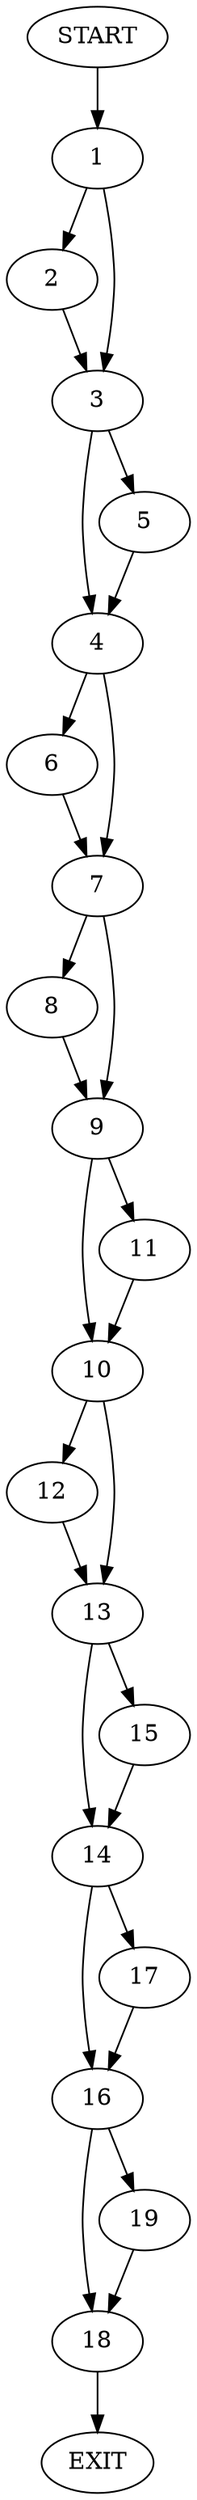 digraph {
0 [label="START"]
20 [label="EXIT"]
0 -> 1
1 -> 2
1 -> 3
2 -> 3
3 -> 4
3 -> 5
4 -> 6
4 -> 7
5 -> 4
6 -> 7
7 -> 8
7 -> 9
8 -> 9
9 -> 10
9 -> 11
11 -> 10
10 -> 12
10 -> 13
12 -> 13
13 -> 14
13 -> 15
14 -> 16
14 -> 17
15 -> 14
16 -> 18
16 -> 19
17 -> 16
18 -> 20
19 -> 18
}
